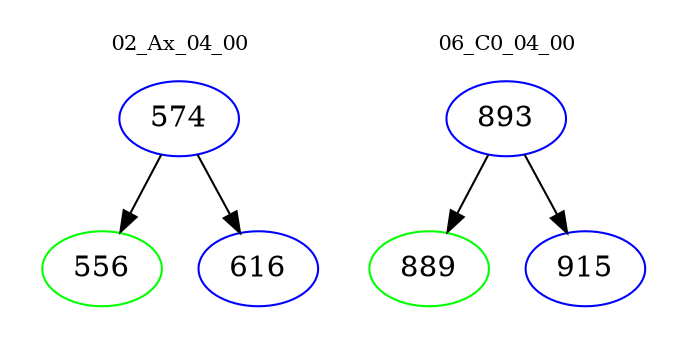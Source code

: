 digraph{
subgraph cluster_0 {
color = white
label = "02_Ax_04_00";
fontsize=10;
T0_574 [label="574", color="blue"]
T0_574 -> T0_556 [color="black"]
T0_556 [label="556", color="green"]
T0_574 -> T0_616 [color="black"]
T0_616 [label="616", color="blue"]
}
subgraph cluster_1 {
color = white
label = "06_C0_04_00";
fontsize=10;
T1_893 [label="893", color="blue"]
T1_893 -> T1_889 [color="black"]
T1_889 [label="889", color="green"]
T1_893 -> T1_915 [color="black"]
T1_915 [label="915", color="blue"]
}
}
